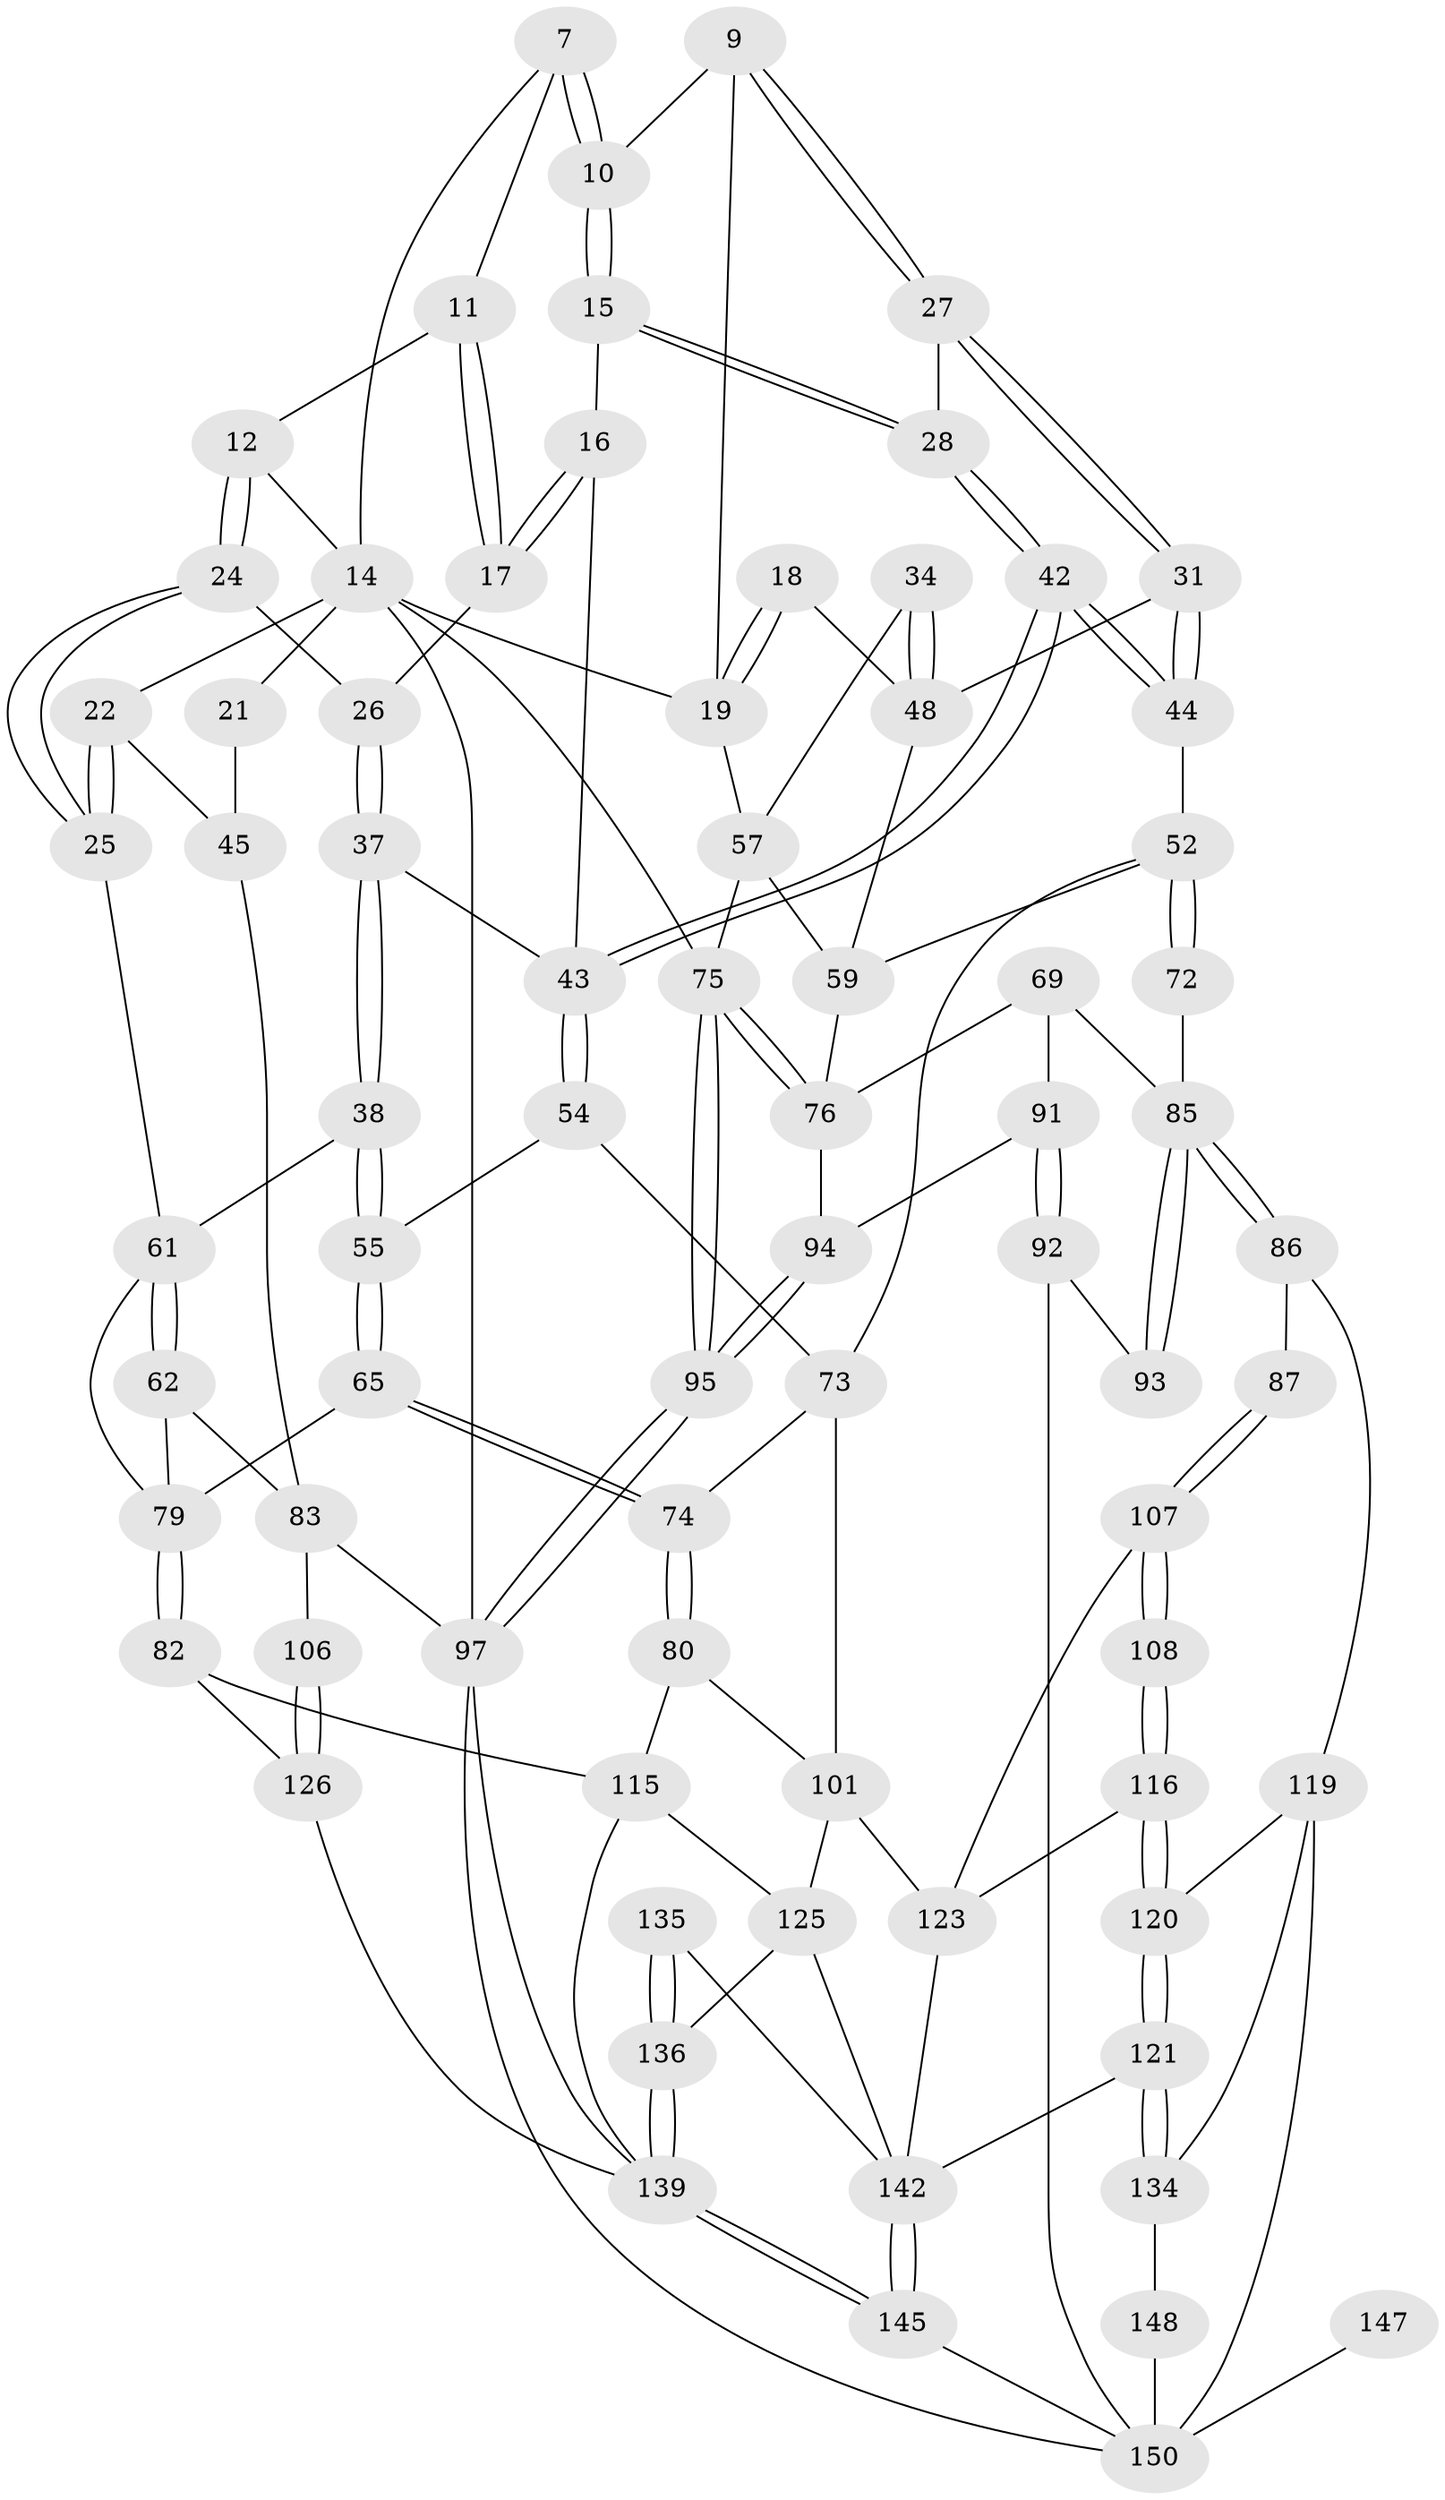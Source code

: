 // original degree distribution, {3: 0.013333333333333334, 5: 0.5466666666666666, 6: 0.21333333333333335, 4: 0.22666666666666666}
// Generated by graph-tools (version 1.1) at 2025/01/03/09/25 05:01:54]
// undirected, 75 vertices, 166 edges
graph export_dot {
graph [start="1"]
  node [color=gray90,style=filled];
  7 [pos="+0.33355814621693536+0",super="+6"];
  9 [pos="+0.57121896533939+0.04375757587719305"];
  10 [pos="+0.43129954772549783+0.029971659026370303"];
  11 [pos="+0.25246924979181606+0"];
  12 [pos="+0.19031634905387215+0"];
  14 [pos="+0.06214174389369349+0.05226422355635175",super="+13+5+4"];
  15 [pos="+0.4314164829615892+0.09319356101858325"];
  16 [pos="+0.33360582333225874+0.12983677935602927"];
  17 [pos="+0.332508518560095+0.12885212656093484"];
  18 [pos="+0.7286188859995295+0.08775668801228788"];
  19 [pos="+0.8479443882613638+0.07504966632918095",super="+8"];
  21 [pos="+0+0",super="+20"];
  22 [pos="+0.10646810832140918+0.1783358762672132"];
  24 [pos="+0.18389845749619896+0.10374608999478478"];
  25 [pos="+0.10675077989688113+0.17848609992109044"];
  26 [pos="+0.2314064319201724+0.1363599973311692"];
  27 [pos="+0.5605468607775502+0.1119549620288168"];
  28 [pos="+0.48167535690429475+0.13596495983566634"];
  31 [pos="+0.6316380329842969+0.18291039554421226"];
  34 [pos="+0.789284934521215+0.25125089668730544"];
  37 [pos="+0.24097702523416137+0.24681384684787605"];
  38 [pos="+0.21895763009954464+0.2787756113626439"];
  42 [pos="+0.4509658808637057+0.24129498852818865"];
  43 [pos="+0.42032366788341763+0.26053726851541587",super="+41"];
  44 [pos="+0.5244709817195816+0.2560191662561251"];
  45 [pos="+0+0.21019126470097566",super="+23"];
  48 [pos="+0.7017271645648742+0.2907454475401955",super="+30+29"];
  52 [pos="+0.5010824658396709+0.4515209114956688",super="+51+50"];
  54 [pos="+0.40071384175985664+0.3268723684641787"];
  55 [pos="+0.27379644818894733+0.35045284072440613"];
  57 [pos="+0.8403853278457354+0.26802321045756794",super="+33+32"];
  59 [pos="+0.8410281074185038+0.38430478028563914",super="+49+58"];
  61 [pos="+0.1219210827090654+0.34405614553141994",super="+39+40"];
  62 [pos="+0+0.43961731424055417",super="+46"];
  65 [pos="+0.26143505041547055+0.3916757728260652"];
  69 [pos="+0.8341173552533536+0.44790366897434647"];
  72 [pos="+0.6502579314514625+0.39399958070797925"];
  73 [pos="+0.48450572524941965+0.46187506157555946",super="+53"];
  74 [pos="+0.32707063194056596+0.47309525494222004"];
  75 [pos="+1+0.4807552382825617",super="+63+56"];
  76 [pos="+0.8818042834246191+0.43336864509255973",super="+68+64"];
  79 [pos="+0.19706958268170602+0.4504634173053709",super="+66"];
  80 [pos="+0.26497393818800224+0.5938530196057684"];
  82 [pos="+0.21126295972084047+0.5898578760109152"];
  83 [pos="+0+0.53235256917727",super="+47"];
  85 [pos="+0.6974594889939492+0.6074078094292017",super="+71+70"];
  86 [pos="+0.6899093793633501+0.6193515164457586"];
  87 [pos="+0.6819149591690182+0.6196030664468646"];
  91 [pos="+0.8814918881932646+0.5935108506997372",super="+78"];
  92 [pos="+0.8748085120429517+0.5972328339926275"];
  93 [pos="+0.8110043242551747+0.5580228373422748"];
  94 [pos="+1+0.5285847914593562",super="+77"];
  95 [pos="+1+0.513539341849314"];
  97 [pos="+1+0.7835074994044106",super="+96"];
  101 [pos="+0.3563807940914283+0.6518386196429996",super="+98"];
  106 [pos="+0+0.5516587150666113"];
  107 [pos="+0.5723076296073349+0.6864839925765183",super="+102+88"];
  108 [pos="+0.5444968653569673+0.739825162126944",super="+103"];
  115 [pos="+0.22351229130595723+0.7194360586886738",super="+81"];
  116 [pos="+0.5443704994058155+0.7402242272288759",super="+104"];
  119 [pos="+0.5656263336906714+0.7567849682376007",super="+112"];
  120 [pos="+0.54409626079195+0.7465903063810256"];
  121 [pos="+0.4867058466199314+0.7954063139798384"];
  123 [pos="+0.41042159048238375+0.7798496950895685",super="+100+99+89"];
  125 [pos="+0.3432932590025362+0.7792413330995865",super="+114"];
  126 [pos="+0.08589102414711836+0.7833270747785088",super="+118+105"];
  134 [pos="+0.5293801411701559+0.8561845206160555",super="+133+132"];
  135 [pos="+0.3075367044460319+0.8784933440447444"];
  136 [pos="+0.21151288075688401+0.8919498134139582",super="+129+128+127"];
  139 [pos="+0+1",super="+138+131+130+117"];
  142 [pos="+0.42351482725705036+0.9724525398784047",super="+122+137+124"];
  145 [pos="+0.4734839468447097+1"];
  147 [pos="+0.7137427371319973+0.8370045905256828"];
  148 [pos="+0.6060734270971774+0.8888948634674418",super="+143+141"];
  150 [pos="+0.8097453965193616+1",super="+149+146"];
  7 -- 10;
  7 -- 10;
  7 -- 11;
  7 -- 14;
  9 -- 10;
  9 -- 27;
  9 -- 27;
  9 -- 19;
  10 -- 15;
  10 -- 15;
  11 -- 12;
  11 -- 17;
  11 -- 17;
  12 -- 24;
  12 -- 24;
  12 -- 14;
  14 -- 21 [weight=2];
  14 -- 22;
  14 -- 97 [weight=2];
  14 -- 19;
  14 -- 75;
  15 -- 16;
  15 -- 28;
  15 -- 28;
  16 -- 17;
  16 -- 17;
  16 -- 43;
  17 -- 26;
  18 -- 19 [weight=2];
  18 -- 19;
  18 -- 48;
  19 -- 57;
  21 -- 45 [weight=2];
  22 -- 25;
  22 -- 25;
  22 -- 45;
  24 -- 25;
  24 -- 25;
  24 -- 26;
  25 -- 61;
  26 -- 37;
  26 -- 37;
  27 -- 28;
  27 -- 31;
  27 -- 31;
  28 -- 42;
  28 -- 42;
  31 -- 44;
  31 -- 44;
  31 -- 48;
  34 -- 48 [weight=2];
  34 -- 48;
  34 -- 57;
  37 -- 38;
  37 -- 38;
  37 -- 43;
  38 -- 55;
  38 -- 55;
  38 -- 61;
  42 -- 43;
  42 -- 43;
  42 -- 44;
  42 -- 44;
  43 -- 54;
  43 -- 54;
  44 -- 52;
  45 -- 83;
  48 -- 59;
  52 -- 72 [weight=2];
  52 -- 72;
  52 -- 59;
  52 -- 73;
  54 -- 55;
  54 -- 73;
  55 -- 65;
  55 -- 65;
  57 -- 75 [weight=2];
  57 -- 59;
  59 -- 76 [weight=2];
  61 -- 62 [weight=2];
  61 -- 62;
  61 -- 79;
  62 -- 79;
  62 -- 83;
  65 -- 74;
  65 -- 74;
  65 -- 79;
  69 -- 85;
  69 -- 76;
  69 -- 91;
  72 -- 85;
  73 -- 74;
  73 -- 101;
  74 -- 80;
  74 -- 80;
  75 -- 76 [weight=3];
  75 -- 76;
  75 -- 95;
  75 -- 95;
  76 -- 94;
  79 -- 82;
  79 -- 82;
  80 -- 101;
  80 -- 115;
  82 -- 126;
  82 -- 115;
  83 -- 106;
  83 -- 97;
  85 -- 86;
  85 -- 86;
  85 -- 93 [weight=2];
  85 -- 93;
  86 -- 87;
  86 -- 119;
  87 -- 107 [weight=2];
  87 -- 107;
  91 -- 92;
  91 -- 92;
  91 -- 94 [weight=2];
  92 -- 93;
  92 -- 150;
  94 -- 95;
  94 -- 95;
  95 -- 97;
  95 -- 97;
  97 -- 150 [weight=2];
  97 -- 139;
  101 -- 123 [weight=2];
  101 -- 125;
  106 -- 126 [weight=2];
  106 -- 126;
  107 -- 108 [weight=2];
  107 -- 108;
  107 -- 123;
  108 -- 116 [weight=2];
  108 -- 116;
  115 -- 125;
  115 -- 139;
  116 -- 120;
  116 -- 120;
  116 -- 123;
  119 -- 120;
  119 -- 134;
  119 -- 150;
  120 -- 121;
  120 -- 121;
  121 -- 134;
  121 -- 134;
  121 -- 142;
  123 -- 142 [weight=2];
  125 -- 136 [weight=2];
  125 -- 142;
  126 -- 139 [weight=2];
  134 -- 148 [weight=3];
  135 -- 136 [weight=2];
  135 -- 136;
  135 -- 142;
  136 -- 139 [weight=2];
  136 -- 139;
  139 -- 145;
  139 -- 145;
  142 -- 145;
  142 -- 145;
  145 -- 150;
  147 -- 150 [weight=3];
  148 -- 150 [weight=2];
}
